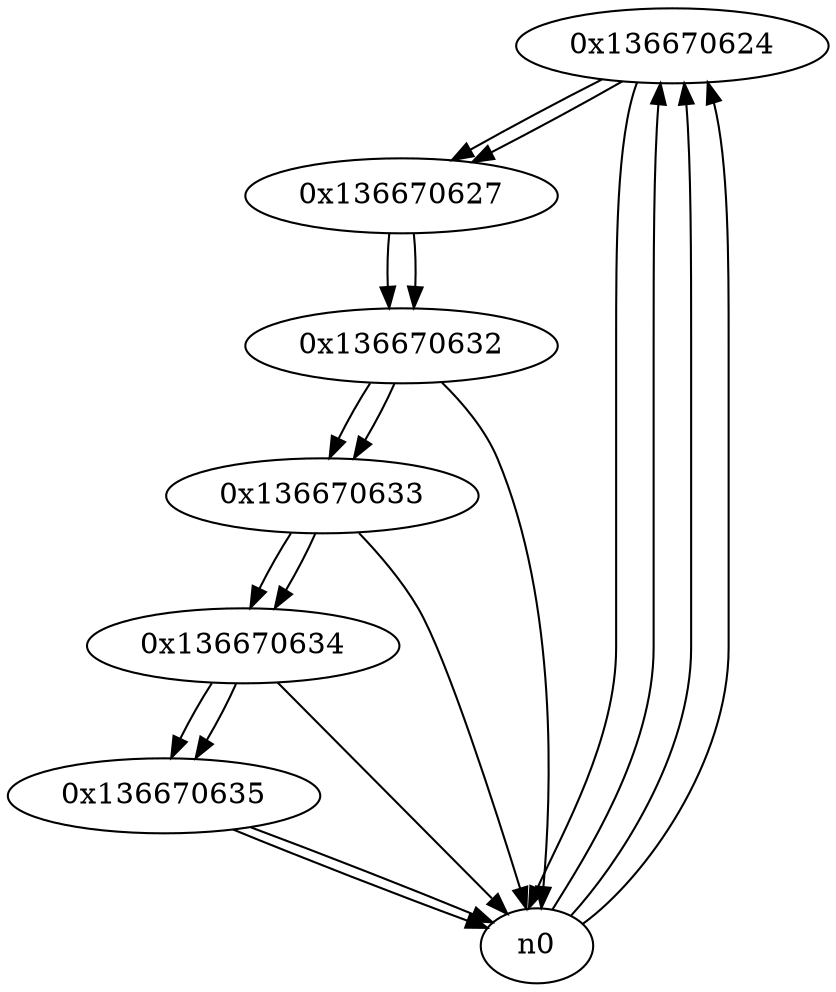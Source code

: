 digraph G{
/* nodes */
  n1 [label="0x136670624"]
  n2 [label="0x136670627"]
  n3 [label="0x136670632"]
  n4 [label="0x136670633"]
  n5 [label="0x136670634"]
  n6 [label="0x136670635"]
/* edges */
n1 -> n2;
n1 -> n0;
n0 -> n1;
n0 -> n1;
n0 -> n1;
n2 -> n3;
n1 -> n2;
n3 -> n4;
n3 -> n0;
n2 -> n3;
n4 -> n5;
n4 -> n0;
n3 -> n4;
n5 -> n6;
n5 -> n0;
n4 -> n5;
n6 -> n0;
n6 -> n0;
n5 -> n6;
}
